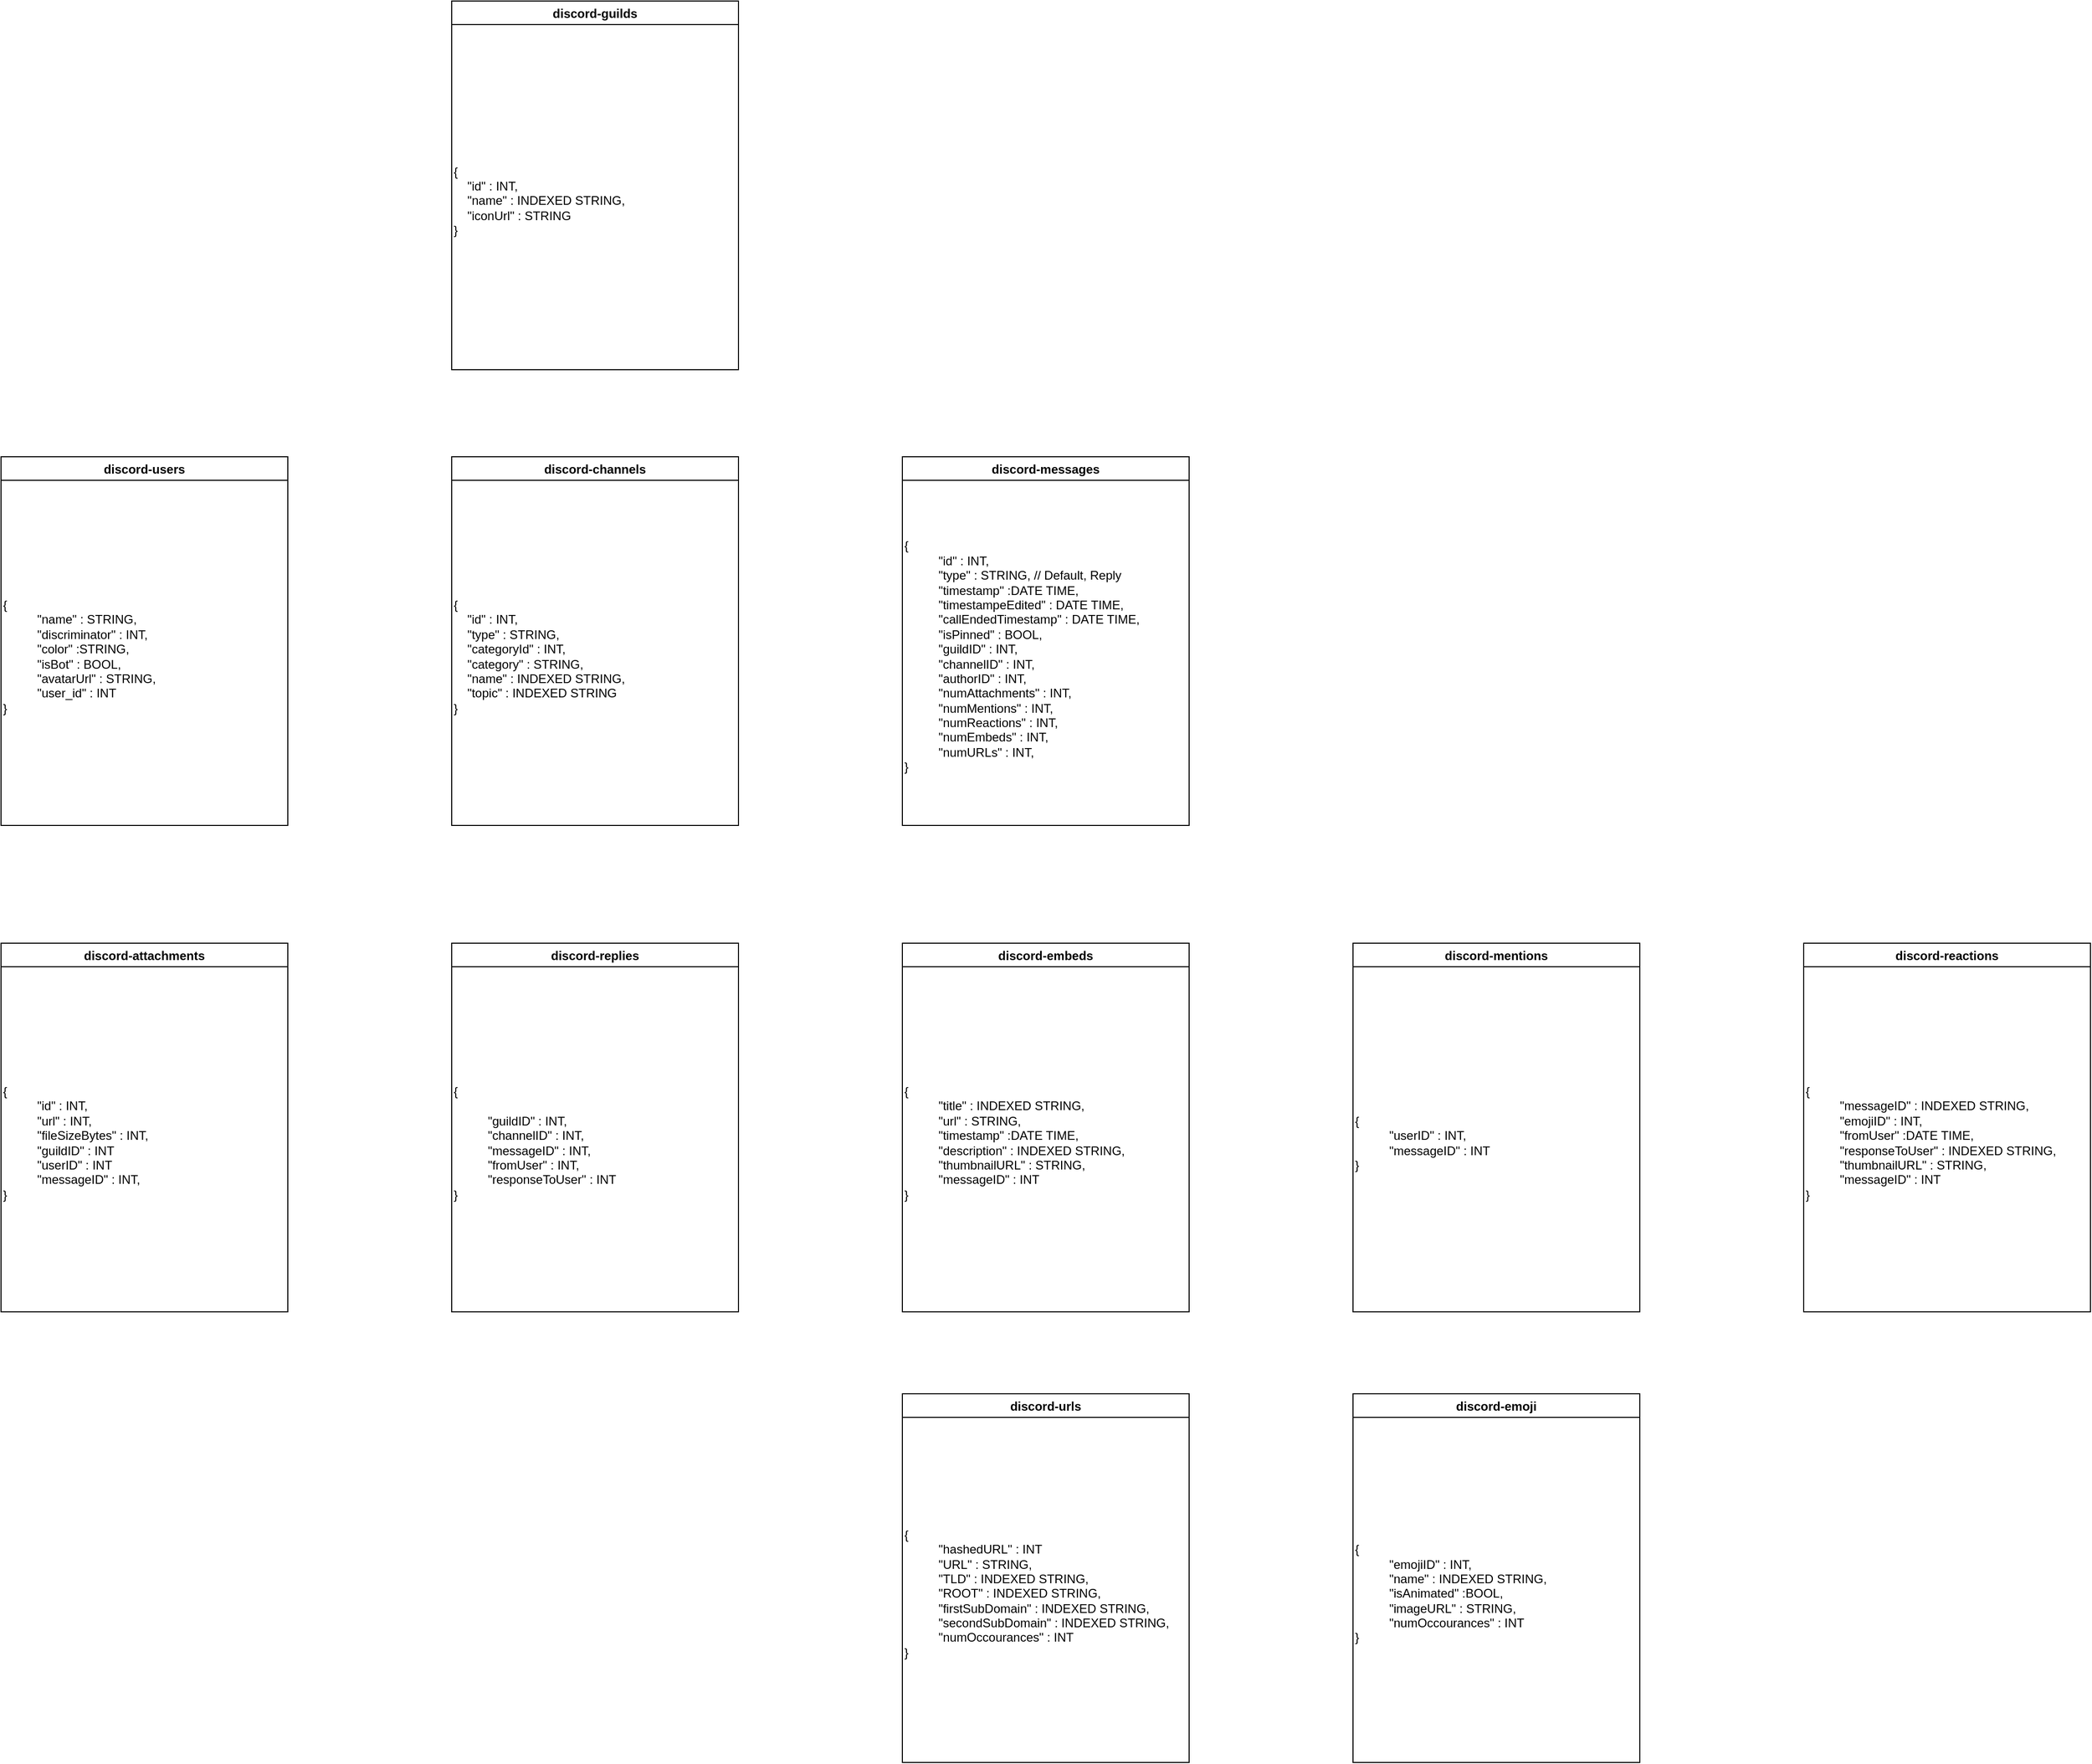 <mxfile>
    <diagram id="w878yXPO_US8ZAAYGdx8" name="Ver 0.0.1">
        <mxGraphModel dx="3530" dy="3610" grid="1" gridSize="10" guides="1" tooltips="1" connect="1" arrows="1" fold="1" page="1" pageScale="1" pageWidth="850" pageHeight="1100" math="0" shadow="0">
            <root>
                <mxCell id="0"/>
                <mxCell id="1" parent="0"/>
                <mxCell id="2" value="discord-messages" style="swimlane;startSize=23;" parent="1" vertex="1">
                    <mxGeometry x="80" y="525" width="280" height="360" as="geometry"/>
                </mxCell>
                <mxCell id="10" value="{&lt;br&gt;&lt;div&gt;&amp;nbsp; &amp;nbsp; &amp;nbsp; &amp;nbsp; &amp;nbsp; &quot;id&quot; : INT,&lt;/div&gt;&lt;div&gt;&amp;nbsp; &amp;nbsp; &amp;nbsp; &amp;nbsp; &amp;nbsp; &quot;type&quot; : STRING, // Default, Reply&lt;/div&gt;&lt;div&gt;&amp;nbsp; &amp;nbsp; &amp;nbsp; &amp;nbsp; &amp;nbsp; &quot;timestamp&quot; :DATE TIME,&lt;/div&gt;&lt;div&gt;&amp;nbsp; &amp;nbsp; &amp;nbsp; &amp;nbsp; &amp;nbsp; &quot;timestampeEdited&quot; : DATE TIME,&lt;/div&gt;&lt;div&gt;&amp;nbsp; &amp;nbsp; &amp;nbsp; &amp;nbsp; &amp;nbsp; &quot;callEndedTimestamp&quot; : DATE TIME,&lt;/div&gt;&lt;div&gt;&amp;nbsp; &amp;nbsp; &amp;nbsp; &amp;nbsp; &amp;nbsp; &quot;isPinned&quot; : BOOL,&lt;/div&gt;&lt;div&gt;&amp;nbsp; &amp;nbsp; &amp;nbsp; &amp;nbsp; &amp;nbsp; &quot;guildID&quot; : INT,&lt;/div&gt;&lt;div&gt;&amp;nbsp; &amp;nbsp; &amp;nbsp; &amp;nbsp; &amp;nbsp; &quot;channelID&quot; : INT,&lt;/div&gt;&lt;div&gt;&amp;nbsp; &amp;nbsp; &amp;nbsp; &amp;nbsp; &amp;nbsp; &quot;authorID&quot; : INT,&lt;/div&gt;&lt;div&gt;&amp;nbsp; &amp;nbsp; &amp;nbsp; &amp;nbsp; &amp;nbsp; &quot;numAttachments&quot; : INT,&lt;/div&gt;&lt;div&gt;&amp;nbsp; &amp;nbsp; &amp;nbsp; &amp;nbsp; &amp;nbsp; &quot;numMentions&quot; : INT,&lt;/div&gt;&lt;div&gt;&amp;nbsp; &amp;nbsp; &amp;nbsp; &amp;nbsp; &amp;nbsp; &quot;numReactions&quot; : INT,&lt;/div&gt;&lt;div&gt;&amp;nbsp; &amp;nbsp; &amp;nbsp; &amp;nbsp; &amp;nbsp; &quot;numEmbeds&quot; : INT,&lt;/div&gt;&lt;div&gt;&amp;nbsp; &amp;nbsp; &amp;nbsp; &amp;nbsp; &amp;nbsp; &quot;numURLs&quot; : INT,&lt;/div&gt;}" style="text;html=1;strokeColor=none;fillColor=none;align=left;verticalAlign=middle;whiteSpace=wrap;rounded=0;" parent="2" vertex="1">
                    <mxGeometry y="30" width="280" height="330" as="geometry"/>
                </mxCell>
                <mxCell id="4" value="discord-channels" style="swimlane;startSize=23;" parent="1" vertex="1">
                    <mxGeometry x="-360" y="525" width="280" height="360" as="geometry"/>
                </mxCell>
                <mxCell id="5" value="{&lt;br&gt;&amp;nbsp; &amp;nbsp; &quot;id&quot; : INT,&lt;br&gt;&amp;nbsp; &amp;nbsp; &quot;type&quot; : STRING,&lt;br&gt;&amp;nbsp; &amp;nbsp; &quot;categoryId&quot; : INT,&lt;br&gt;&amp;nbsp; &amp;nbsp; &quot;category&quot; : STRING,&lt;br&gt;&amp;nbsp; &amp;nbsp; &quot;name&quot; : INDEXED STRING,&lt;br&gt;&amp;nbsp; &amp;nbsp; &quot;topic&quot; : INDEXED STRING&lt;br&gt;}" style="text;html=1;strokeColor=none;fillColor=none;align=left;verticalAlign=middle;whiteSpace=wrap;rounded=0;" parent="1" vertex="1">
                    <mxGeometry x="-360" y="555" width="280" height="330" as="geometry"/>
                </mxCell>
                <mxCell id="6" value="discord-users" style="swimlane;startSize=23;" parent="1" vertex="1">
                    <mxGeometry x="-800" y="525" width="280" height="360" as="geometry"/>
                </mxCell>
                <mxCell id="3" value="{&lt;br&gt;&lt;div&gt;&amp;nbsp; &amp;nbsp; &amp;nbsp; &amp;nbsp; &amp;nbsp; &quot;name&quot; : STRING,&lt;/div&gt;&lt;div&gt;&amp;nbsp; &amp;nbsp; &amp;nbsp; &amp;nbsp; &amp;nbsp; &quot;discriminator&quot; : INT,&lt;/div&gt;&lt;div&gt;&amp;nbsp; &amp;nbsp; &amp;nbsp; &amp;nbsp; &amp;nbsp; &quot;color&quot; :STRING,&lt;/div&gt;&lt;div&gt;&amp;nbsp; &amp;nbsp; &amp;nbsp; &amp;nbsp; &amp;nbsp; &quot;isBot&quot; : BOOL,&lt;/div&gt;&lt;div&gt;&amp;nbsp; &amp;nbsp; &amp;nbsp; &amp;nbsp; &amp;nbsp; &quot;avatarUrl&quot; : STRING,&lt;/div&gt;&lt;div&gt;&amp;nbsp; &amp;nbsp; &amp;nbsp; &amp;nbsp; &amp;nbsp; &quot;user_id&quot; : INT&lt;/div&gt;}" style="text;html=1;strokeColor=none;fillColor=none;align=left;verticalAlign=middle;whiteSpace=wrap;rounded=0;" parent="6" vertex="1">
                    <mxGeometry y="30" width="280" height="330" as="geometry"/>
                </mxCell>
                <mxCell id="8" value="discord-guilds" style="swimlane;startSize=23;" parent="1" vertex="1">
                    <mxGeometry x="-360" y="80" width="280" height="360" as="geometry"/>
                </mxCell>
                <mxCell id="11" value="{&lt;br&gt;&amp;nbsp; &amp;nbsp; &quot;id&quot; : INT,&lt;br&gt;&amp;nbsp; &amp;nbsp; &quot;name&quot; : INDEXED STRING,&lt;br&gt;&amp;nbsp; &amp;nbsp; &quot;iconUrl&quot; : STRING&lt;br&gt;}" style="text;html=1;strokeColor=none;fillColor=none;align=left;verticalAlign=middle;whiteSpace=wrap;rounded=0;" parent="8" vertex="1">
                    <mxGeometry y="30" width="280" height="330" as="geometry"/>
                </mxCell>
                <mxCell id="13" value="discord-attachments" style="swimlane;startSize=23;" parent="1" vertex="1">
                    <mxGeometry x="-800" y="1000" width="280" height="360" as="geometry"/>
                </mxCell>
                <mxCell id="14" value="{&lt;br&gt;&lt;div&gt;&amp;nbsp; &amp;nbsp; &amp;nbsp; &amp;nbsp; &amp;nbsp; &quot;id&quot; : INT,&lt;/div&gt;&lt;div&gt;&amp;nbsp; &amp;nbsp; &amp;nbsp; &amp;nbsp; &amp;nbsp; &quot;url&quot; : INT,&lt;/div&gt;&lt;div&gt;&amp;nbsp; &amp;nbsp; &amp;nbsp; &amp;nbsp; &amp;nbsp; &quot;fileSizeBytes&quot; : INT,&lt;/div&gt;&lt;div&gt;&amp;nbsp; &amp;nbsp; &amp;nbsp; &amp;nbsp; &amp;nbsp; &quot;guildID&quot; : INT&lt;/div&gt;&lt;div&gt;&amp;nbsp; &amp;nbsp; &amp;nbsp; &amp;nbsp; &amp;nbsp; &quot;userID&quot; : INT&lt;/div&gt;&lt;div&gt;&amp;nbsp; &amp;nbsp; &amp;nbsp; &amp;nbsp; &amp;nbsp; &quot;messageID&quot; : INT,&lt;br&gt;&lt;/div&gt;}" style="text;html=1;strokeColor=none;fillColor=none;align=left;verticalAlign=middle;whiteSpace=wrap;rounded=0;" parent="13" vertex="1">
                    <mxGeometry y="30" width="280" height="330" as="geometry"/>
                </mxCell>
                <mxCell id="15" value="discord-embeds" style="swimlane;startSize=23;" parent="1" vertex="1">
                    <mxGeometry x="80" y="1000" width="280" height="360" as="geometry"/>
                </mxCell>
                <mxCell id="16" value="{&lt;br&gt;&lt;div&gt;&amp;nbsp; &amp;nbsp; &amp;nbsp; &amp;nbsp; &amp;nbsp; &quot;title&quot; : INDEXED STRING,&lt;/div&gt;&lt;div&gt;&amp;nbsp; &amp;nbsp; &amp;nbsp; &amp;nbsp; &amp;nbsp; &quot;url&quot; : STRING,&lt;/div&gt;&lt;div&gt;&amp;nbsp; &amp;nbsp; &amp;nbsp; &amp;nbsp; &amp;nbsp; &quot;timestamp&quot; :DATE TIME,&lt;/div&gt;&lt;div&gt;&amp;nbsp; &amp;nbsp; &amp;nbsp; &amp;nbsp; &amp;nbsp; &quot;description&quot; : INDEXED STRING,&lt;/div&gt;&lt;div&gt;&amp;nbsp; &amp;nbsp; &amp;nbsp; &amp;nbsp; &amp;nbsp; &quot;thumbnailURL&quot; : STRING,&lt;/div&gt;&lt;div&gt;&amp;nbsp; &amp;nbsp; &amp;nbsp; &amp;nbsp; &amp;nbsp; &quot;messageID&quot; : INT&lt;/div&gt;}" style="text;html=1;strokeColor=none;fillColor=none;align=left;verticalAlign=middle;whiteSpace=wrap;rounded=0;" parent="15" vertex="1">
                    <mxGeometry y="30" width="280" height="330" as="geometry"/>
                </mxCell>
                <mxCell id="17" value="discord-mentions" style="swimlane;startSize=23;" parent="1" vertex="1">
                    <mxGeometry x="520" y="1000" width="280" height="360" as="geometry"/>
                </mxCell>
                <mxCell id="18" value="{&lt;br&gt;&lt;div&gt;&amp;nbsp; &amp;nbsp; &amp;nbsp; &amp;nbsp; &amp;nbsp; &quot;userID&quot; : INT,&lt;/div&gt;&lt;div&gt;&amp;nbsp; &amp;nbsp; &amp;nbsp; &amp;nbsp; &amp;nbsp; &quot;messageID&quot; : INT&lt;/div&gt;}" style="text;html=1;strokeColor=none;fillColor=none;align=left;verticalAlign=middle;whiteSpace=wrap;rounded=0;" parent="17" vertex="1">
                    <mxGeometry y="30" width="280" height="330" as="geometry"/>
                </mxCell>
                <mxCell id="19" value="discord-replies" style="swimlane;startSize=23;" parent="1" vertex="1">
                    <mxGeometry x="-360" y="1000" width="280" height="360" as="geometry"/>
                </mxCell>
                <mxCell id="20" value="{&lt;br&gt;&lt;div&gt;&amp;nbsp; &amp;nbsp; &amp;nbsp; &amp;nbsp; &amp;nbsp;&amp;nbsp;&lt;/div&gt;&lt;div&gt;&amp;nbsp; &amp;nbsp; &amp;nbsp; &amp;nbsp; &amp;nbsp; &quot;guildID&quot; : INT,&lt;/div&gt;&lt;div&gt;&amp;nbsp; &amp;nbsp; &amp;nbsp; &amp;nbsp; &amp;nbsp; &quot;channelID&quot; : INT,&lt;/div&gt;&lt;div&gt;&amp;nbsp; &amp;nbsp; &amp;nbsp; &amp;nbsp; &amp;nbsp; &quot;messageID&quot; : INT,&lt;/div&gt;&lt;div&gt;&amp;nbsp; &amp;nbsp; &amp;nbsp; &amp;nbsp; &amp;nbsp; &quot;fromUser&quot; : INT,&lt;/div&gt;&lt;div&gt;&amp;nbsp; &amp;nbsp; &amp;nbsp; &amp;nbsp; &amp;nbsp; &quot;responseToUser&quot; : INT&lt;/div&gt;}" style="text;html=1;strokeColor=none;fillColor=none;align=left;verticalAlign=middle;whiteSpace=wrap;rounded=0;" parent="19" vertex="1">
                    <mxGeometry y="30" width="280" height="330" as="geometry"/>
                </mxCell>
                <mxCell id="23" value="discord-emoji" style="swimlane;startSize=23;" parent="1" vertex="1">
                    <mxGeometry x="520" y="1440" width="280" height="360" as="geometry"/>
                </mxCell>
                <mxCell id="24" value="{&lt;br&gt;&lt;div&gt;&amp;nbsp; &amp;nbsp; &amp;nbsp; &amp;nbsp; &amp;nbsp; &quot;emojiID&quot; : INT,&lt;/div&gt;&lt;div&gt;&amp;nbsp; &amp;nbsp; &amp;nbsp; &amp;nbsp; &amp;nbsp; &quot;name&quot; : INDEXED STRING,&lt;/div&gt;&lt;div&gt;&amp;nbsp; &amp;nbsp; &amp;nbsp; &amp;nbsp; &amp;nbsp; &quot;isAnimated&quot; :BOOL,&lt;/div&gt;&lt;div&gt;&amp;nbsp; &amp;nbsp; &amp;nbsp; &amp;nbsp; &amp;nbsp; &quot;imageURL&quot; : STRING,&lt;/div&gt;&lt;div&gt;&amp;nbsp; &amp;nbsp; &amp;nbsp; &amp;nbsp; &amp;nbsp; &quot;numOccourances&quot; : INT&lt;/div&gt;}" style="text;html=1;strokeColor=none;fillColor=none;align=left;verticalAlign=middle;whiteSpace=wrap;rounded=0;" parent="23" vertex="1">
                    <mxGeometry y="30" width="280" height="330" as="geometry"/>
                </mxCell>
                <mxCell id="25" value="discord-urls" style="swimlane;startSize=23;" parent="1" vertex="1">
                    <mxGeometry x="80" y="1440" width="280" height="360" as="geometry"/>
                </mxCell>
                <mxCell id="26" value="{&lt;br&gt;&lt;div&gt;&amp;nbsp; &amp;nbsp; &amp;nbsp; &amp;nbsp; &amp;nbsp; &quot;hashedURL&quot; : INT&lt;/div&gt;&lt;div&gt;&amp;nbsp; &amp;nbsp; &amp;nbsp; &amp;nbsp; &amp;nbsp; &quot;URL&quot; : STRING,&lt;/div&gt;&lt;div&gt;&amp;nbsp; &amp;nbsp; &amp;nbsp; &amp;nbsp; &amp;nbsp; &quot;TLD&quot; : INDEXED STRING,&lt;/div&gt;&lt;div&gt;&amp;nbsp; &amp;nbsp; &amp;nbsp; &amp;nbsp; &amp;nbsp; &quot;ROOT&quot; : INDEXED STRING,&lt;/div&gt;&lt;div&gt;&amp;nbsp; &amp;nbsp; &amp;nbsp; &amp;nbsp; &amp;nbsp; &quot;firstSubDomain&quot; : INDEXED STRING,&lt;/div&gt;&lt;div&gt;&amp;nbsp; &amp;nbsp; &amp;nbsp; &amp;nbsp; &amp;nbsp; &quot;secondSubDomain&quot; : INDEXED STRING,&lt;/div&gt;&lt;div&gt;&amp;nbsp; &amp;nbsp; &amp;nbsp; &amp;nbsp; &amp;nbsp; &quot;numOccourances&quot; : INT&lt;/div&gt;}" style="text;html=1;strokeColor=none;fillColor=none;align=left;verticalAlign=middle;whiteSpace=wrap;rounded=0;" parent="25" vertex="1">
                    <mxGeometry y="30" width="280" height="330" as="geometry"/>
                </mxCell>
                <mxCell id="27" value="discord-reactions" style="swimlane;startSize=23;" parent="1" vertex="1">
                    <mxGeometry x="960" y="1000" width="280" height="360" as="geometry"/>
                </mxCell>
                <mxCell id="28" value="{&lt;br&gt;&lt;div&gt;&amp;nbsp; &amp;nbsp; &amp;nbsp; &amp;nbsp; &amp;nbsp; &quot;messageID&quot; : INDEXED STRING,&lt;/div&gt;&lt;div&gt;&amp;nbsp; &amp;nbsp; &amp;nbsp; &amp;nbsp; &amp;nbsp; &quot;emojiID&quot; : INT,&lt;/div&gt;&lt;div&gt;&amp;nbsp; &amp;nbsp; &amp;nbsp; &amp;nbsp; &amp;nbsp; &quot;fromUser&quot; :DATE TIME,&lt;/div&gt;&lt;div&gt;&amp;nbsp; &amp;nbsp; &amp;nbsp; &amp;nbsp; &amp;nbsp; &quot;responseToUser&quot; : INDEXED STRING,&lt;/div&gt;&lt;div&gt;&amp;nbsp; &amp;nbsp; &amp;nbsp; &amp;nbsp; &amp;nbsp; &quot;thumbnailURL&quot; : STRING,&lt;/div&gt;&lt;div&gt;&amp;nbsp; &amp;nbsp; &amp;nbsp; &amp;nbsp; &amp;nbsp; &quot;messageID&quot; : INT&lt;/div&gt;}" style="text;html=1;strokeColor=none;fillColor=none;align=left;verticalAlign=middle;whiteSpace=wrap;rounded=0;" parent="27" vertex="1">
                    <mxGeometry y="30" width="280" height="330" as="geometry"/>
                </mxCell>
            </root>
        </mxGraphModel>
    </diagram>
</mxfile>